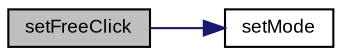 digraph "setFreeClick"
{
  bgcolor="transparent";
  edge [fontname="Arial",fontsize="9",labelfontname="Arial",labelfontsize="9"];
  node [fontname="Arial",fontsize="9",shape=record];
  rankdir="LR";
  Node1 [label="setFreeClick",height=0.2,width=0.4,color="black", fillcolor="grey75", style="filled" fontcolor="black"];
  Node1 -> Node2 [color="midnightblue",fontsize="9",style="solid",fontname="Arial"];
  Node2 [label="setMode",height=0.2,width=0.4,color="black",URL="$class_v_s_t_g_u_i_1_1_c_slider.html#ae244bc58d789d5abb58fa59823842538"];
}
